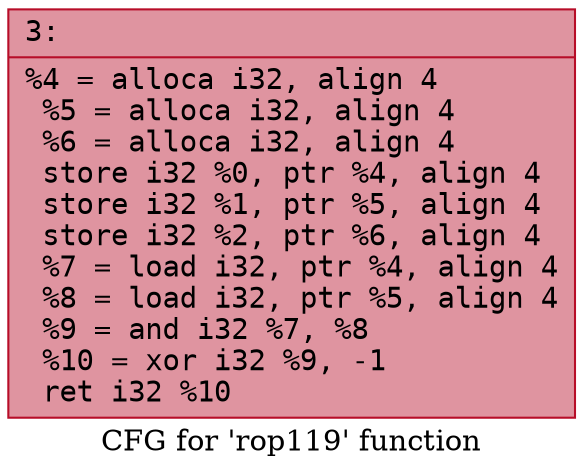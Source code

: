 digraph "CFG for 'rop119' function" {
	label="CFG for 'rop119' function";

	Node0x6000015c0410 [shape=record,color="#b70d28ff", style=filled, fillcolor="#b70d2870" fontname="Courier",label="{3:\l|  %4 = alloca i32, align 4\l  %5 = alloca i32, align 4\l  %6 = alloca i32, align 4\l  store i32 %0, ptr %4, align 4\l  store i32 %1, ptr %5, align 4\l  store i32 %2, ptr %6, align 4\l  %7 = load i32, ptr %4, align 4\l  %8 = load i32, ptr %5, align 4\l  %9 = and i32 %7, %8\l  %10 = xor i32 %9, -1\l  ret i32 %10\l}"];
}
